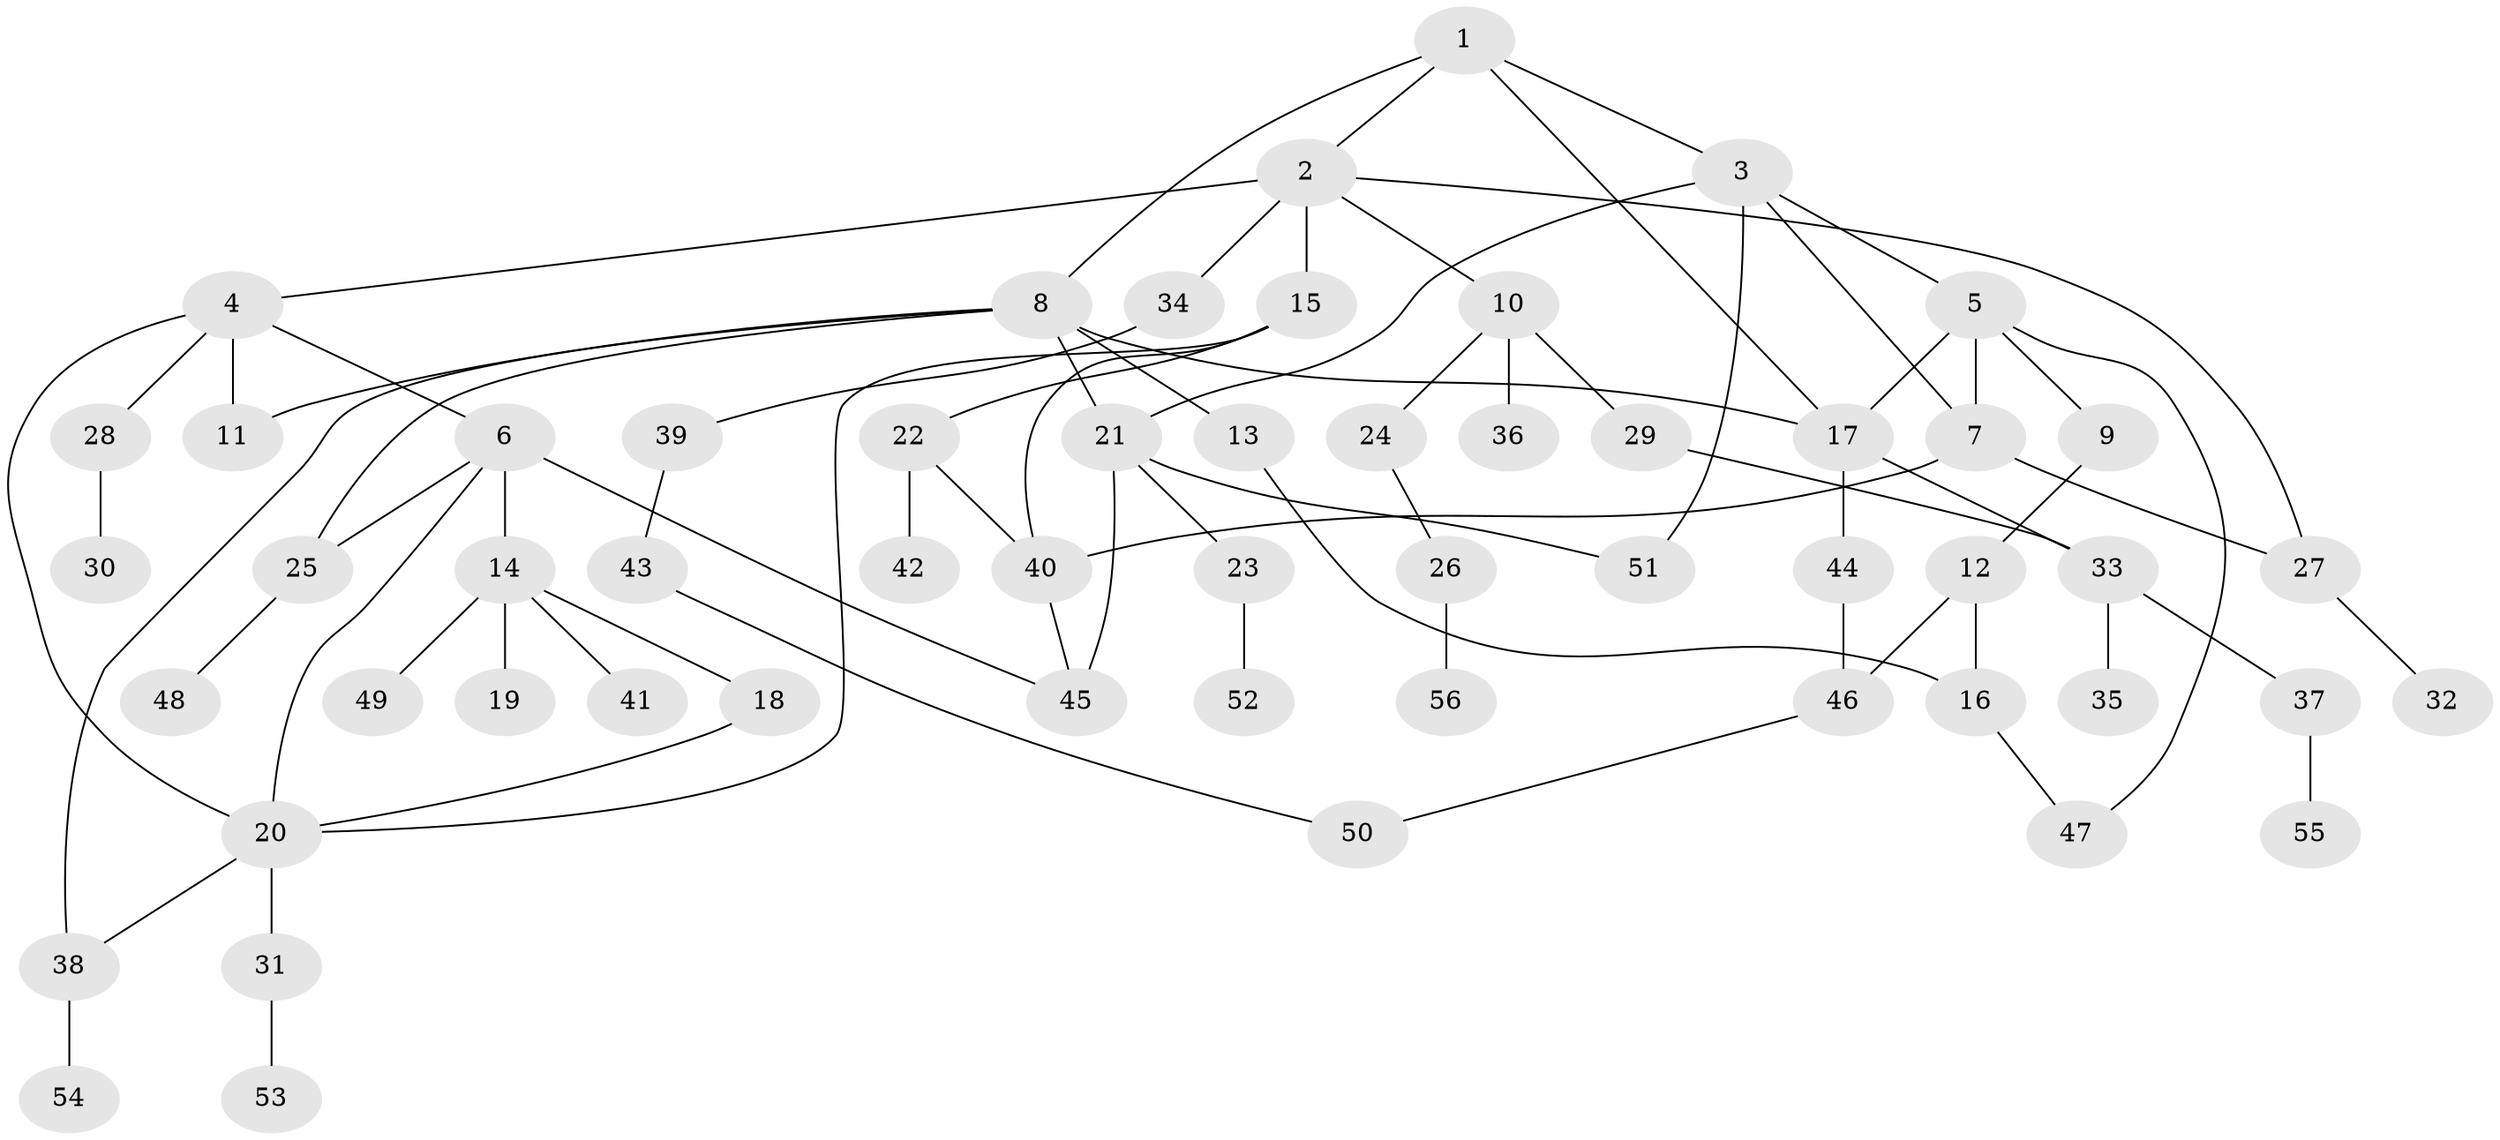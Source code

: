// original degree distribution, {5: 0.05357142857142857, 7: 0.017857142857142856, 6: 0.03571428571428571, 3: 0.20535714285714285, 4: 0.07142857142857142, 2: 0.2857142857142857, 1: 0.33035714285714285}
// Generated by graph-tools (version 1.1) at 2025/49/03/04/25 22:49:12]
// undirected, 56 vertices, 76 edges
graph export_dot {
  node [color=gray90,style=filled];
  1;
  2;
  3;
  4;
  5;
  6;
  7;
  8;
  9;
  10;
  11;
  12;
  13;
  14;
  15;
  16;
  17;
  18;
  19;
  20;
  21;
  22;
  23;
  24;
  25;
  26;
  27;
  28;
  29;
  30;
  31;
  32;
  33;
  34;
  35;
  36;
  37;
  38;
  39;
  40;
  41;
  42;
  43;
  44;
  45;
  46;
  47;
  48;
  49;
  50;
  51;
  52;
  53;
  54;
  55;
  56;
  1 -- 2 [weight=1.0];
  1 -- 3 [weight=1.0];
  1 -- 8 [weight=1.0];
  1 -- 17 [weight=1.0];
  2 -- 4 [weight=1.0];
  2 -- 10 [weight=1.0];
  2 -- 15 [weight=2.0];
  2 -- 27 [weight=1.0];
  2 -- 34 [weight=1.0];
  3 -- 5 [weight=1.0];
  3 -- 7 [weight=1.0];
  3 -- 21 [weight=1.0];
  3 -- 51 [weight=1.0];
  4 -- 6 [weight=1.0];
  4 -- 11 [weight=1.0];
  4 -- 20 [weight=1.0];
  4 -- 28 [weight=1.0];
  5 -- 7 [weight=2.0];
  5 -- 9 [weight=1.0];
  5 -- 17 [weight=2.0];
  5 -- 47 [weight=1.0];
  6 -- 14 [weight=1.0];
  6 -- 20 [weight=1.0];
  6 -- 25 [weight=1.0];
  6 -- 45 [weight=1.0];
  7 -- 27 [weight=1.0];
  7 -- 40 [weight=1.0];
  8 -- 11 [weight=1.0];
  8 -- 13 [weight=2.0];
  8 -- 17 [weight=1.0];
  8 -- 21 [weight=2.0];
  8 -- 25 [weight=1.0];
  8 -- 38 [weight=1.0];
  9 -- 12 [weight=2.0];
  10 -- 24 [weight=1.0];
  10 -- 29 [weight=1.0];
  10 -- 36 [weight=1.0];
  12 -- 16 [weight=1.0];
  12 -- 46 [weight=1.0];
  13 -- 16 [weight=1.0];
  14 -- 18 [weight=1.0];
  14 -- 19 [weight=1.0];
  14 -- 41 [weight=1.0];
  14 -- 49 [weight=1.0];
  15 -- 20 [weight=1.0];
  15 -- 22 [weight=1.0];
  15 -- 40 [weight=1.0];
  16 -- 47 [weight=1.0];
  17 -- 33 [weight=1.0];
  17 -- 44 [weight=1.0];
  18 -- 20 [weight=1.0];
  20 -- 31 [weight=1.0];
  20 -- 38 [weight=1.0];
  21 -- 23 [weight=1.0];
  21 -- 45 [weight=2.0];
  21 -- 51 [weight=1.0];
  22 -- 40 [weight=1.0];
  22 -- 42 [weight=1.0];
  23 -- 52 [weight=1.0];
  24 -- 26 [weight=1.0];
  25 -- 48 [weight=1.0];
  26 -- 56 [weight=1.0];
  27 -- 32 [weight=1.0];
  28 -- 30 [weight=2.0];
  29 -- 33 [weight=1.0];
  31 -- 53 [weight=1.0];
  33 -- 35 [weight=1.0];
  33 -- 37 [weight=1.0];
  34 -- 39 [weight=1.0];
  37 -- 55 [weight=1.0];
  38 -- 54 [weight=1.0];
  39 -- 43 [weight=1.0];
  40 -- 45 [weight=1.0];
  43 -- 50 [weight=1.0];
  44 -- 46 [weight=1.0];
  46 -- 50 [weight=1.0];
}
